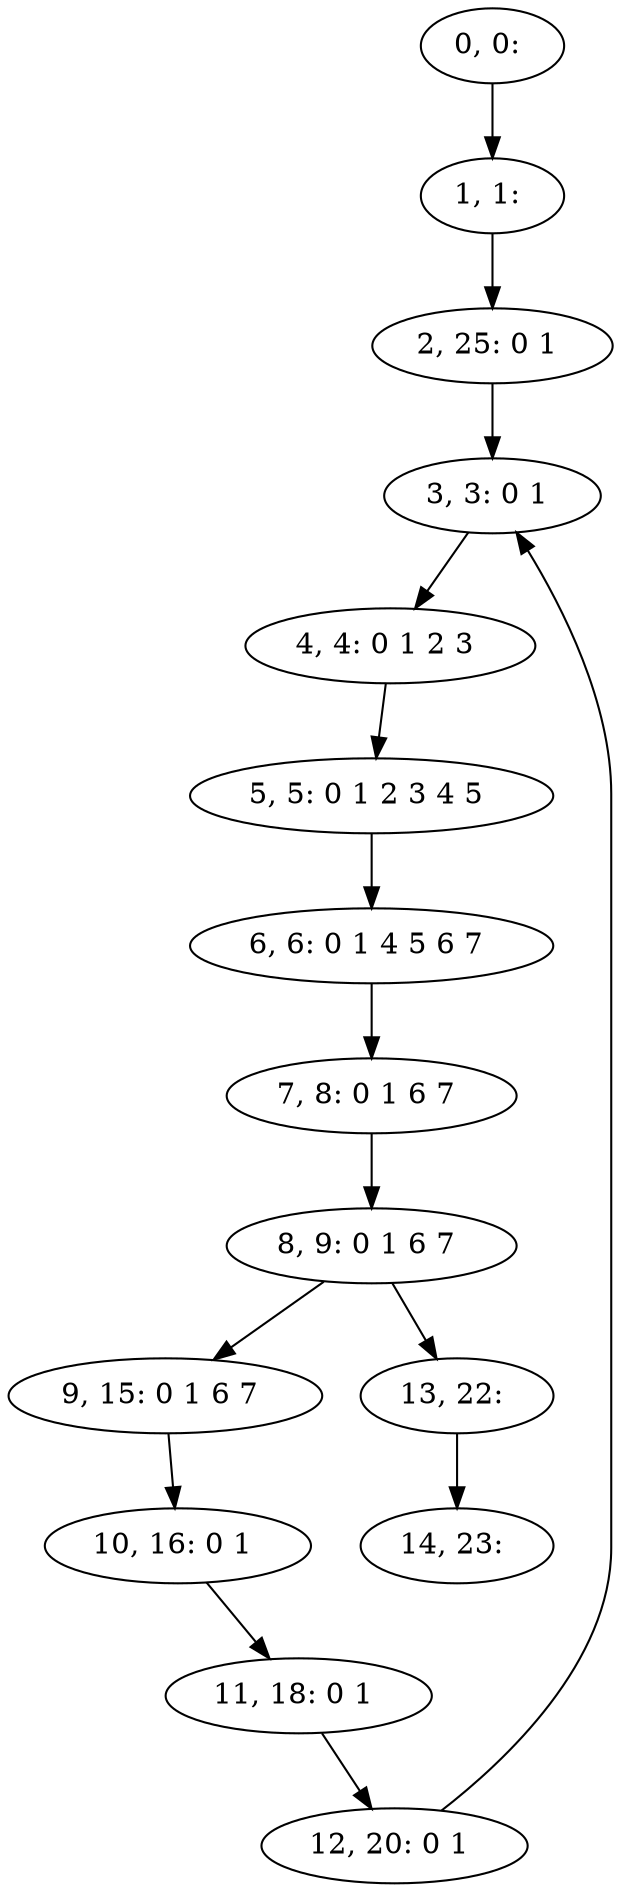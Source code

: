 digraph G {
0[label="0, 0: "];
1[label="1, 1: "];
2[label="2, 25: 0 1 "];
3[label="3, 3: 0 1 "];
4[label="4, 4: 0 1 2 3 "];
5[label="5, 5: 0 1 2 3 4 5 "];
6[label="6, 6: 0 1 4 5 6 7 "];
7[label="7, 8: 0 1 6 7 "];
8[label="8, 9: 0 1 6 7 "];
9[label="9, 15: 0 1 6 7 "];
10[label="10, 16: 0 1 "];
11[label="11, 18: 0 1 "];
12[label="12, 20: 0 1 "];
13[label="13, 22: "];
14[label="14, 23: "];
0->1 ;
1->2 ;
2->3 ;
3->4 ;
4->5 ;
5->6 ;
6->7 ;
7->8 ;
8->9 ;
8->13 ;
9->10 ;
10->11 ;
11->12 ;
12->3 ;
13->14 ;
}
